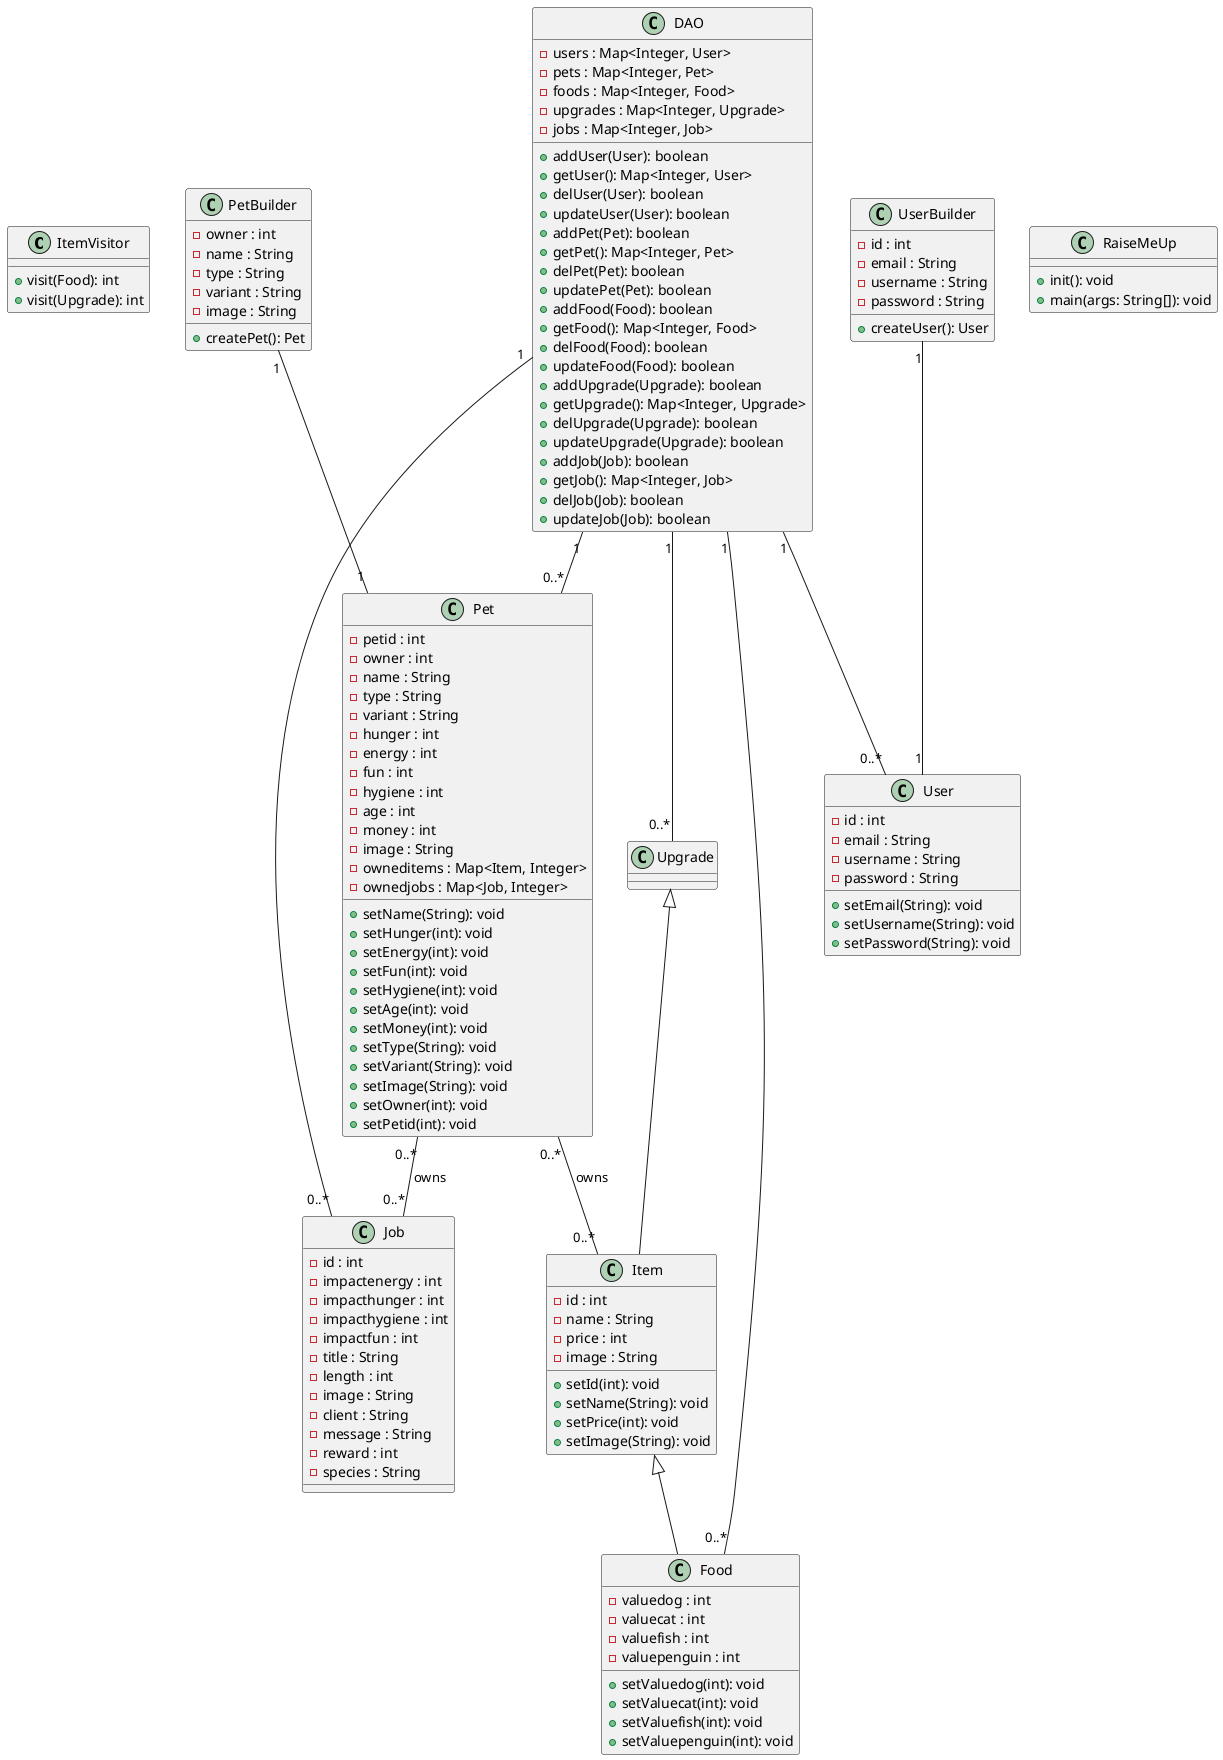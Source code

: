 @startuml

class ItemVisitor {
    +visit(Food): int
    +visit(Upgrade): int
}

class DAO {
    -users : Map<Integer, User>
    -pets : Map<Integer, Pet>
    -foods : Map<Integer, Food>
    -upgrades : Map<Integer, Upgrade>
    -jobs : Map<Integer, Job>
    +addUser(User): boolean
    +getUser(): Map<Integer, User>
    +delUser(User): boolean
    +updateUser(User): boolean
    +addPet(Pet): boolean
    +getPet(): Map<Integer, Pet>
    +delPet(Pet): boolean
    +updatePet(Pet): boolean
    +addFood(Food): boolean
    +getFood(): Map<Integer, Food>
    +delFood(Food): boolean
    +updateFood(Food): boolean
    +addUpgrade(Upgrade): boolean
    +getUpgrade(): Map<Integer, Upgrade>
    +delUpgrade(Upgrade): boolean
    +updateUpgrade(Upgrade): boolean
    +addJob(Job): boolean
    +getJob(): Map<Integer, Job>
    +delJob(Job): boolean
    +updateJob(Job): boolean
}

class Item {
    -id : int
    -name : String
    -price : int
    -image : String
    +setId(int): void
    +setName(String): void
    +setPrice(int): void
    +setImage(String): void
}

class Job {
    -id : int
    -impactenergy : int
    -impacthunger : int
    -impacthygiene : int
    -impactfun : int
    -title : String
    -length : int
    -image : String
    -client : String
    -message : String
    -reward : int
    -species : String
}

class UserBuilder {
    -id : int
    -email : String
    -username : String
    -password : String
    +createUser(): User
}

class Pet {
    -petid : int
    -owner : int
    -name : String
    -type : String
    -variant : String
    -hunger : int
    -energy : int
    -fun : int
    -hygiene : int
    -age : int
    -money : int
    -image : String
    -owneditems : Map<Item, Integer>
    -ownedjobs : Map<Job, Integer>
    +setName(String): void
    +setHunger(int): void
    +setEnergy(int): void
    +setFun(int): void
    +setHygiene(int): void
    +setAge(int): void
    +setMoney(int): void
    +setType(String): void
    +setVariant(String): void
    +setImage(String): void
    +setOwner(int): void
    +setPetid(int): void
}

class Food {
    -valuedog : int
    -valuecat : int
    -valuefish : int
    -valuepenguin : int
    +setValuedog(int): void
    +setValuecat(int): void
    +setValuefish(int): void
    +setValuepenguin(int): void
}

class PetBuilder {
    -owner : int
    -name : String
    -type : String
    -variant : String
    -image : String
    +createPet(): Pet
}

class User {
    -id : int
    -email : String
    -username : String
    -password : String
    +setEmail(String): void
    +setUsername(String): void
    +setPassword(String): void
}

class RaiseMeUp {
    +init(): void
    +main(args: String[]): void
}

' Associations
UserBuilder "1" -- "1" User
PetBuilder "1" -- "1" Pet
Item <|-- Food
DAO "1" -- "0..*" User
DAO "1" -- "0..*" Pet
DAO "1" -- "0..*" Job
DAO "1" -- "0..*" Food
DAO "1" -- "0..*" Upgrade
Pet "0..*" -- "0..*" Job : owns
Pet "0..*" -- "0..*" Item : owns
Upgrade <|-- Item
@enduml

